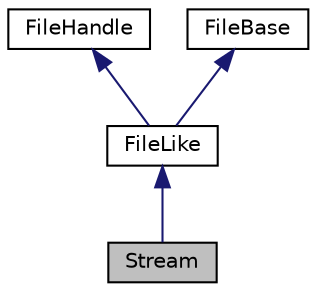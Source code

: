 digraph "Stream"
{
 // LATEX_PDF_SIZE
  edge [fontname="Helvetica",fontsize="10",labelfontname="Helvetica",labelfontsize="10"];
  node [fontname="Helvetica",fontsize="10",shape=record];
  Node1 [label="Stream",height=0.2,width=0.4,color="black", fillcolor="grey75", style="filled", fontcolor="black",tooltip=" "];
  Node2 -> Node1 [dir="back",color="midnightblue",fontsize="10",style="solid",fontname="Helvetica"];
  Node2 [label="FileLike",height=0.2,width=0.4,color="black", fillcolor="white", style="filled",URL="$classmbed_1_1_file_like.html",tooltip=" "];
  Node3 -> Node2 [dir="back",color="midnightblue",fontsize="10",style="solid",fontname="Helvetica"];
  Node3 [label="FileHandle",height=0.2,width=0.4,color="black", fillcolor="white", style="filled",URL="$classmbed_1_1_file_handle.html",tooltip=" "];
  Node4 -> Node2 [dir="back",color="midnightblue",fontsize="10",style="solid",fontname="Helvetica"];
  Node4 [label="FileBase",height=0.2,width=0.4,color="black", fillcolor="white", style="filled",URL="$classmbed_1_1_file_base.html",tooltip=" "];
}
